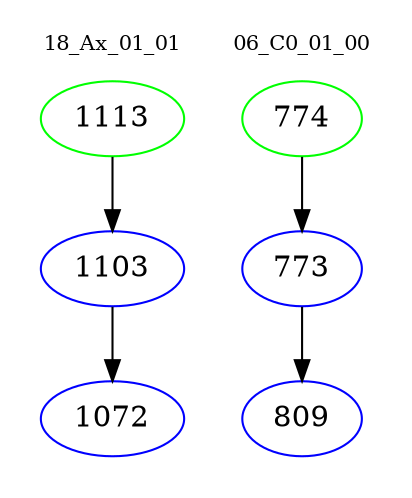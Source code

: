 digraph{
subgraph cluster_0 {
color = white
label = "18_Ax_01_01";
fontsize=10;
T0_1113 [label="1113", color="green"]
T0_1113 -> T0_1103 [color="black"]
T0_1103 [label="1103", color="blue"]
T0_1103 -> T0_1072 [color="black"]
T0_1072 [label="1072", color="blue"]
}
subgraph cluster_1 {
color = white
label = "06_C0_01_00";
fontsize=10;
T1_774 [label="774", color="green"]
T1_774 -> T1_773 [color="black"]
T1_773 [label="773", color="blue"]
T1_773 -> T1_809 [color="black"]
T1_809 [label="809", color="blue"]
}
}
